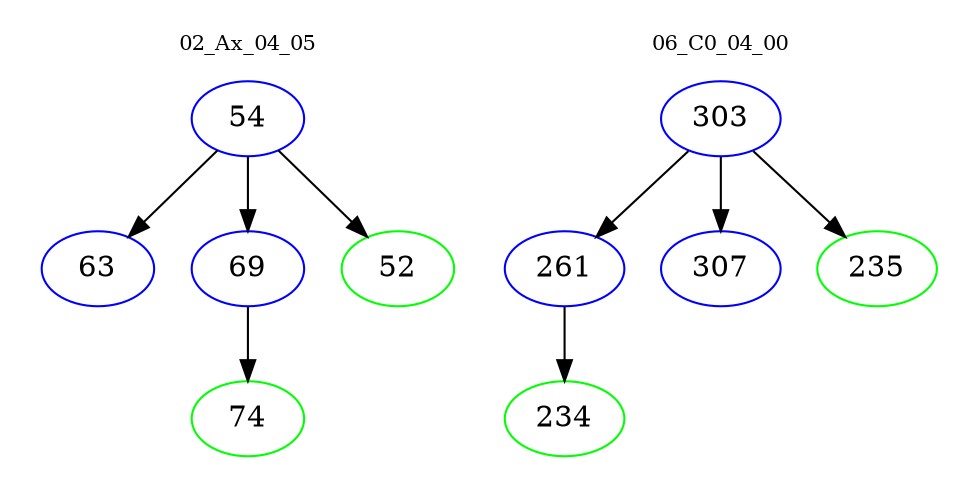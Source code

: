 digraph{
subgraph cluster_0 {
color = white
label = "02_Ax_04_05";
fontsize=10;
T0_54 [label="54", color="blue"]
T0_54 -> T0_63 [color="black"]
T0_63 [label="63", color="blue"]
T0_54 -> T0_69 [color="black"]
T0_69 [label="69", color="blue"]
T0_69 -> T0_74 [color="black"]
T0_74 [label="74", color="green"]
T0_54 -> T0_52 [color="black"]
T0_52 [label="52", color="green"]
}
subgraph cluster_1 {
color = white
label = "06_C0_04_00";
fontsize=10;
T1_303 [label="303", color="blue"]
T1_303 -> T1_261 [color="black"]
T1_261 [label="261", color="blue"]
T1_261 -> T1_234 [color="black"]
T1_234 [label="234", color="green"]
T1_303 -> T1_307 [color="black"]
T1_307 [label="307", color="blue"]
T1_303 -> T1_235 [color="black"]
T1_235 [label="235", color="green"]
}
}

